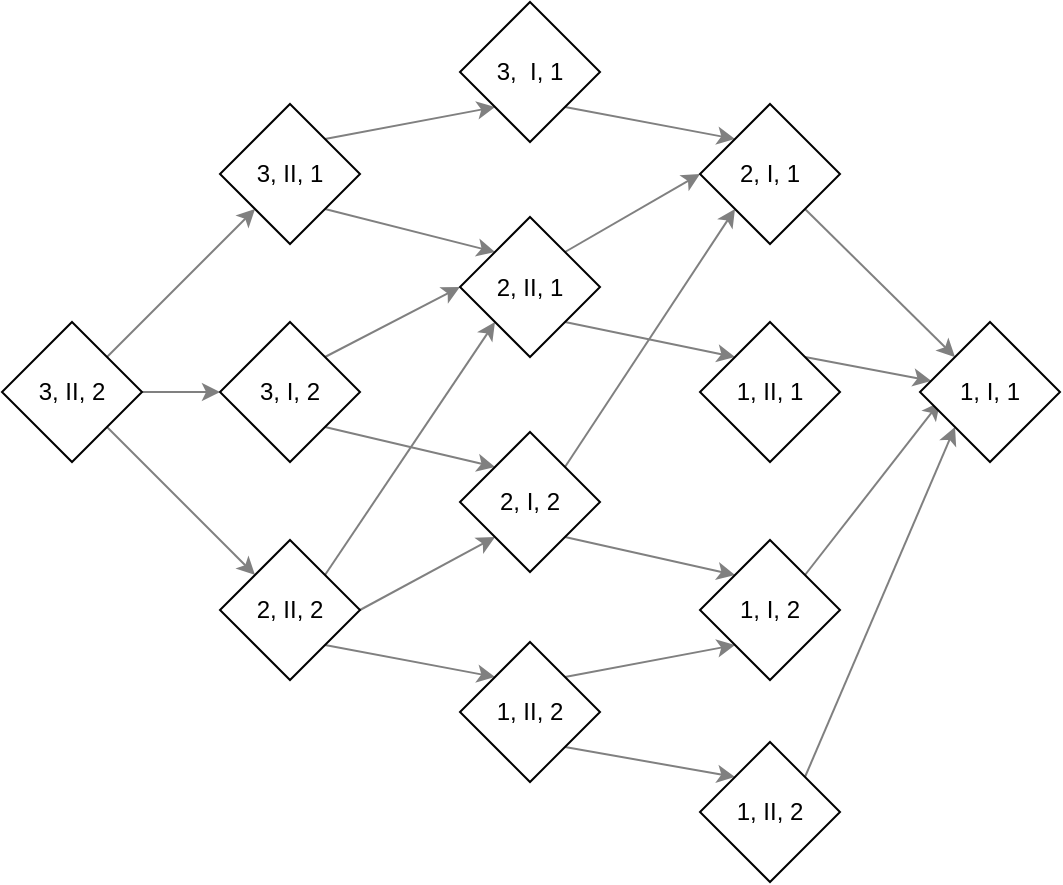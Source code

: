 <mxfile version="10.9.8" type="device"><diagram id="4yuD9t37iVLCJHodNDsz" name="Page-1"><mxGraphModel dx="1178" dy="850" grid="1" gridSize="10" guides="1" tooltips="1" connect="1" arrows="1" fold="1" page="1" pageScale="1" pageWidth="700" pageHeight="200" math="0" shadow="0"><root><mxCell id="0"/><mxCell id="1" parent="0"/><mxCell id="nEgcFTu6EANpcpcKvdcR-76" style="edgeStyle=none;rounded=0;orthogonalLoop=1;jettySize=auto;html=1;strokeColor=#808080;exitX=1;exitY=0;exitDx=0;exitDy=0;entryX=0;entryY=1;entryDx=0;entryDy=0;" parent="1" source="nEgcFTu6EANpcpcKvdcR-2" target="znWJhcSjmXUDw8LBxJ8T-4" edge="1"><mxGeometry relative="1" as="geometry"><mxPoint x="40" y="192.5" as="sourcePoint"/><mxPoint x="102.5" y="175" as="targetPoint"/></mxGeometry></mxCell><mxCell id="znWJhcSjmXUDw8LBxJ8T-17" style="rounded=0;orthogonalLoop=1;jettySize=auto;html=1;exitX=1;exitY=0.5;exitDx=0;exitDy=0;entryX=0;entryY=0.5;entryDx=0;entryDy=0;strokeColor=#808080;" edge="1" parent="1" source="nEgcFTu6EANpcpcKvdcR-2" target="znWJhcSjmXUDw8LBxJ8T-2"><mxGeometry relative="1" as="geometry"/></mxCell><mxCell id="znWJhcSjmXUDw8LBxJ8T-18" style="edgeStyle=none;rounded=0;orthogonalLoop=1;jettySize=auto;html=1;exitX=1;exitY=1;exitDx=0;exitDy=0;strokeColor=#808080;" edge="1" parent="1" source="nEgcFTu6EANpcpcKvdcR-2" target="znWJhcSjmXUDw8LBxJ8T-3"><mxGeometry relative="1" as="geometry"/></mxCell><mxCell id="nEgcFTu6EANpcpcKvdcR-2" value="3, II, 2" style="rhombus;whiteSpace=wrap;html=1;strokeWidth=1;" parent="1" vertex="1"><mxGeometry x="61" y="50" width="70" height="70" as="geometry"/></mxCell><mxCell id="znWJhcSjmXUDw8LBxJ8T-22" style="edgeStyle=none;rounded=0;orthogonalLoop=1;jettySize=auto;html=1;exitX=1;exitY=1;exitDx=0;exitDy=0;entryX=0;entryY=0;entryDx=0;entryDy=0;strokeColor=#808080;" edge="1" parent="1" source="znWJhcSjmXUDw8LBxJ8T-2" target="znWJhcSjmXUDw8LBxJ8T-8"><mxGeometry relative="1" as="geometry"/></mxCell><mxCell id="znWJhcSjmXUDw8LBxJ8T-23" style="edgeStyle=none;rounded=0;orthogonalLoop=1;jettySize=auto;html=1;exitX=1;exitY=0;exitDx=0;exitDy=0;entryX=0;entryY=0.5;entryDx=0;entryDy=0;strokeColor=#808080;" edge="1" parent="1" source="znWJhcSjmXUDw8LBxJ8T-2" target="znWJhcSjmXUDw8LBxJ8T-9"><mxGeometry relative="1" as="geometry"/></mxCell><mxCell id="znWJhcSjmXUDw8LBxJ8T-2" value="3, I, 2" style="rhombus;whiteSpace=wrap;html=1;strokeWidth=1;" vertex="1" parent="1"><mxGeometry x="170" y="50" width="70" height="70" as="geometry"/></mxCell><mxCell id="znWJhcSjmXUDw8LBxJ8T-19" style="edgeStyle=none;rounded=0;orthogonalLoop=1;jettySize=auto;html=1;exitX=1;exitY=1;exitDx=0;exitDy=0;entryX=0;entryY=0;entryDx=0;entryDy=0;strokeColor=#808080;" edge="1" parent="1" source="znWJhcSjmXUDw8LBxJ8T-3" target="znWJhcSjmXUDw8LBxJ8T-7"><mxGeometry relative="1" as="geometry"/></mxCell><mxCell id="znWJhcSjmXUDw8LBxJ8T-20" style="edgeStyle=none;rounded=0;orthogonalLoop=1;jettySize=auto;html=1;exitX=1;exitY=0.5;exitDx=0;exitDy=0;entryX=0;entryY=1;entryDx=0;entryDy=0;strokeColor=#808080;" edge="1" parent="1" source="znWJhcSjmXUDw8LBxJ8T-3" target="znWJhcSjmXUDw8LBxJ8T-8"><mxGeometry relative="1" as="geometry"/></mxCell><mxCell id="znWJhcSjmXUDw8LBxJ8T-21" style="edgeStyle=none;rounded=0;orthogonalLoop=1;jettySize=auto;html=1;exitX=1;exitY=0;exitDx=0;exitDy=0;strokeColor=#808080;entryX=0;entryY=1;entryDx=0;entryDy=0;" edge="1" parent="1" source="znWJhcSjmXUDw8LBxJ8T-3" target="znWJhcSjmXUDw8LBxJ8T-9"><mxGeometry relative="1" as="geometry"><mxPoint x="300" y="70" as="targetPoint"/></mxGeometry></mxCell><mxCell id="znWJhcSjmXUDw8LBxJ8T-3" value="2, II, 2" style="rhombus;whiteSpace=wrap;html=1;strokeWidth=1;" vertex="1" parent="1"><mxGeometry x="170" y="159" width="70" height="70" as="geometry"/></mxCell><mxCell id="znWJhcSjmXUDw8LBxJ8T-24" style="edgeStyle=none;rounded=0;orthogonalLoop=1;jettySize=auto;html=1;exitX=1;exitY=1;exitDx=0;exitDy=0;entryX=0;entryY=0;entryDx=0;entryDy=0;strokeColor=#808080;" edge="1" parent="1" source="znWJhcSjmXUDw8LBxJ8T-4" target="znWJhcSjmXUDw8LBxJ8T-9"><mxGeometry relative="1" as="geometry"/></mxCell><mxCell id="znWJhcSjmXUDw8LBxJ8T-25" style="edgeStyle=none;rounded=0;orthogonalLoop=1;jettySize=auto;html=1;exitX=1;exitY=0;exitDx=0;exitDy=0;entryX=0;entryY=1;entryDx=0;entryDy=0;strokeColor=#808080;" edge="1" parent="1" source="znWJhcSjmXUDw8LBxJ8T-4" target="znWJhcSjmXUDw8LBxJ8T-10"><mxGeometry relative="1" as="geometry"/></mxCell><mxCell id="znWJhcSjmXUDw8LBxJ8T-4" value="3, II, 1" style="rhombus;whiteSpace=wrap;html=1;strokeWidth=1;" vertex="1" parent="1"><mxGeometry x="170" y="-59" width="70" height="70" as="geometry"/></mxCell><mxCell id="znWJhcSjmXUDw8LBxJ8T-31" style="edgeStyle=none;rounded=0;orthogonalLoop=1;jettySize=auto;html=1;exitX=1;exitY=1;exitDx=0;exitDy=0;entryX=0;entryY=0;entryDx=0;entryDy=0;strokeColor=#808080;" edge="1" parent="1" source="znWJhcSjmXUDw8LBxJ8T-7" target="znWJhcSjmXUDw8LBxJ8T-11"><mxGeometry relative="1" as="geometry"/></mxCell><mxCell id="znWJhcSjmXUDw8LBxJ8T-32" style="edgeStyle=none;rounded=0;orthogonalLoop=1;jettySize=auto;html=1;exitX=1;exitY=0;exitDx=0;exitDy=0;entryX=0;entryY=1;entryDx=0;entryDy=0;strokeColor=#808080;" edge="1" parent="1" source="znWJhcSjmXUDw8LBxJ8T-7" target="znWJhcSjmXUDw8LBxJ8T-12"><mxGeometry relative="1" as="geometry"/></mxCell><mxCell id="znWJhcSjmXUDw8LBxJ8T-7" value="1, II, 2" style="rhombus;whiteSpace=wrap;html=1;strokeWidth=1;" vertex="1" parent="1"><mxGeometry x="290" y="210" width="70" height="70" as="geometry"/></mxCell><mxCell id="znWJhcSjmXUDw8LBxJ8T-29" style="edgeStyle=none;rounded=0;orthogonalLoop=1;jettySize=auto;html=1;exitX=1;exitY=0;exitDx=0;exitDy=0;entryX=0;entryY=1;entryDx=0;entryDy=0;strokeColor=#808080;" edge="1" parent="1" source="znWJhcSjmXUDw8LBxJ8T-8" target="znWJhcSjmXUDw8LBxJ8T-14"><mxGeometry relative="1" as="geometry"/></mxCell><mxCell id="znWJhcSjmXUDw8LBxJ8T-30" style="edgeStyle=none;rounded=0;orthogonalLoop=1;jettySize=auto;html=1;exitX=1;exitY=1;exitDx=0;exitDy=0;entryX=0;entryY=0;entryDx=0;entryDy=0;strokeColor=#808080;" edge="1" parent="1" source="znWJhcSjmXUDw8LBxJ8T-8" target="znWJhcSjmXUDw8LBxJ8T-12"><mxGeometry relative="1" as="geometry"/></mxCell><mxCell id="znWJhcSjmXUDw8LBxJ8T-8" value="2, I, 2" style="rhombus;whiteSpace=wrap;html=1;strokeWidth=1;" vertex="1" parent="1"><mxGeometry x="290" y="105" width="70" height="70" as="geometry"/></mxCell><mxCell id="znWJhcSjmXUDw8LBxJ8T-27" style="edgeStyle=none;rounded=0;orthogonalLoop=1;jettySize=auto;html=1;exitX=1;exitY=0;exitDx=0;exitDy=0;entryX=0;entryY=0.5;entryDx=0;entryDy=0;strokeColor=#808080;" edge="1" parent="1" source="znWJhcSjmXUDw8LBxJ8T-9" target="znWJhcSjmXUDw8LBxJ8T-14"><mxGeometry relative="1" as="geometry"/></mxCell><mxCell id="znWJhcSjmXUDw8LBxJ8T-28" style="edgeStyle=none;rounded=0;orthogonalLoop=1;jettySize=auto;html=1;exitX=1;exitY=1;exitDx=0;exitDy=0;entryX=0;entryY=0;entryDx=0;entryDy=0;strokeColor=#808080;" edge="1" parent="1" source="znWJhcSjmXUDw8LBxJ8T-9" target="znWJhcSjmXUDw8LBxJ8T-13"><mxGeometry relative="1" as="geometry"/></mxCell><mxCell id="znWJhcSjmXUDw8LBxJ8T-9" value="2, II, 1" style="rhombus;whiteSpace=wrap;html=1;strokeWidth=1;" vertex="1" parent="1"><mxGeometry x="290" y="-2.5" width="70" height="70" as="geometry"/></mxCell><mxCell id="znWJhcSjmXUDw8LBxJ8T-26" style="edgeStyle=none;rounded=0;orthogonalLoop=1;jettySize=auto;html=1;exitX=1;exitY=1;exitDx=0;exitDy=0;entryX=0;entryY=0;entryDx=0;entryDy=0;strokeColor=#808080;" edge="1" parent="1" source="znWJhcSjmXUDw8LBxJ8T-10" target="znWJhcSjmXUDw8LBxJ8T-14"><mxGeometry relative="1" as="geometry"/></mxCell><mxCell id="znWJhcSjmXUDw8LBxJ8T-10" value="3,&amp;nbsp; I, 1" style="rhombus;whiteSpace=wrap;html=1;strokeWidth=1;" vertex="1" parent="1"><mxGeometry x="290" y="-110" width="70" height="70" as="geometry"/></mxCell><mxCell id="znWJhcSjmXUDw8LBxJ8T-33" style="edgeStyle=none;rounded=0;orthogonalLoop=1;jettySize=auto;html=1;exitX=1;exitY=0;exitDx=0;exitDy=0;entryX=0;entryY=1;entryDx=0;entryDy=0;strokeColor=#808080;" edge="1" parent="1" source="znWJhcSjmXUDw8LBxJ8T-11" target="znWJhcSjmXUDw8LBxJ8T-15"><mxGeometry relative="1" as="geometry"/></mxCell><mxCell id="znWJhcSjmXUDw8LBxJ8T-11" value="1, II, 2" style="rhombus;whiteSpace=wrap;html=1;strokeWidth=1;" vertex="1" parent="1"><mxGeometry x="410" y="260" width="70" height="70" as="geometry"/></mxCell><mxCell id="znWJhcSjmXUDw8LBxJ8T-34" style="edgeStyle=none;rounded=0;orthogonalLoop=1;jettySize=auto;html=1;exitX=1;exitY=0;exitDx=0;exitDy=0;entryX=0.143;entryY=0.571;entryDx=0;entryDy=0;entryPerimeter=0;strokeColor=#808080;" edge="1" parent="1" source="znWJhcSjmXUDw8LBxJ8T-12" target="znWJhcSjmXUDw8LBxJ8T-15"><mxGeometry relative="1" as="geometry"/></mxCell><mxCell id="znWJhcSjmXUDw8LBxJ8T-12" value="1, I, 2" style="rhombus;whiteSpace=wrap;html=1;strokeWidth=1;" vertex="1" parent="1"><mxGeometry x="410" y="159" width="70" height="70" as="geometry"/></mxCell><mxCell id="znWJhcSjmXUDw8LBxJ8T-35" style="edgeStyle=none;rounded=0;orthogonalLoop=1;jettySize=auto;html=1;exitX=1;exitY=0;exitDx=0;exitDy=0;strokeColor=#808080;" edge="1" parent="1" source="znWJhcSjmXUDw8LBxJ8T-13" target="znWJhcSjmXUDw8LBxJ8T-15"><mxGeometry relative="1" as="geometry"/></mxCell><mxCell id="znWJhcSjmXUDw8LBxJ8T-13" value="1, II, 1" style="rhombus;whiteSpace=wrap;html=1;strokeWidth=1;" vertex="1" parent="1"><mxGeometry x="410" y="50" width="70" height="70" as="geometry"/></mxCell><mxCell id="znWJhcSjmXUDw8LBxJ8T-36" style="edgeStyle=none;rounded=0;orthogonalLoop=1;jettySize=auto;html=1;exitX=1;exitY=1;exitDx=0;exitDy=0;entryX=0;entryY=0;entryDx=0;entryDy=0;strokeColor=#808080;" edge="1" parent="1" source="znWJhcSjmXUDw8LBxJ8T-14" target="znWJhcSjmXUDw8LBxJ8T-15"><mxGeometry relative="1" as="geometry"/></mxCell><mxCell id="znWJhcSjmXUDw8LBxJ8T-14" value="2, I, 1" style="rhombus;whiteSpace=wrap;html=1;strokeWidth=1;" vertex="1" parent="1"><mxGeometry x="410" y="-59" width="70" height="70" as="geometry"/></mxCell><mxCell id="znWJhcSjmXUDw8LBxJ8T-15" value="1, I, 1" style="rhombus;whiteSpace=wrap;html=1;strokeWidth=1;" vertex="1" parent="1"><mxGeometry x="520" y="50" width="70" height="70" as="geometry"/></mxCell></root></mxGraphModel></diagram></mxfile>